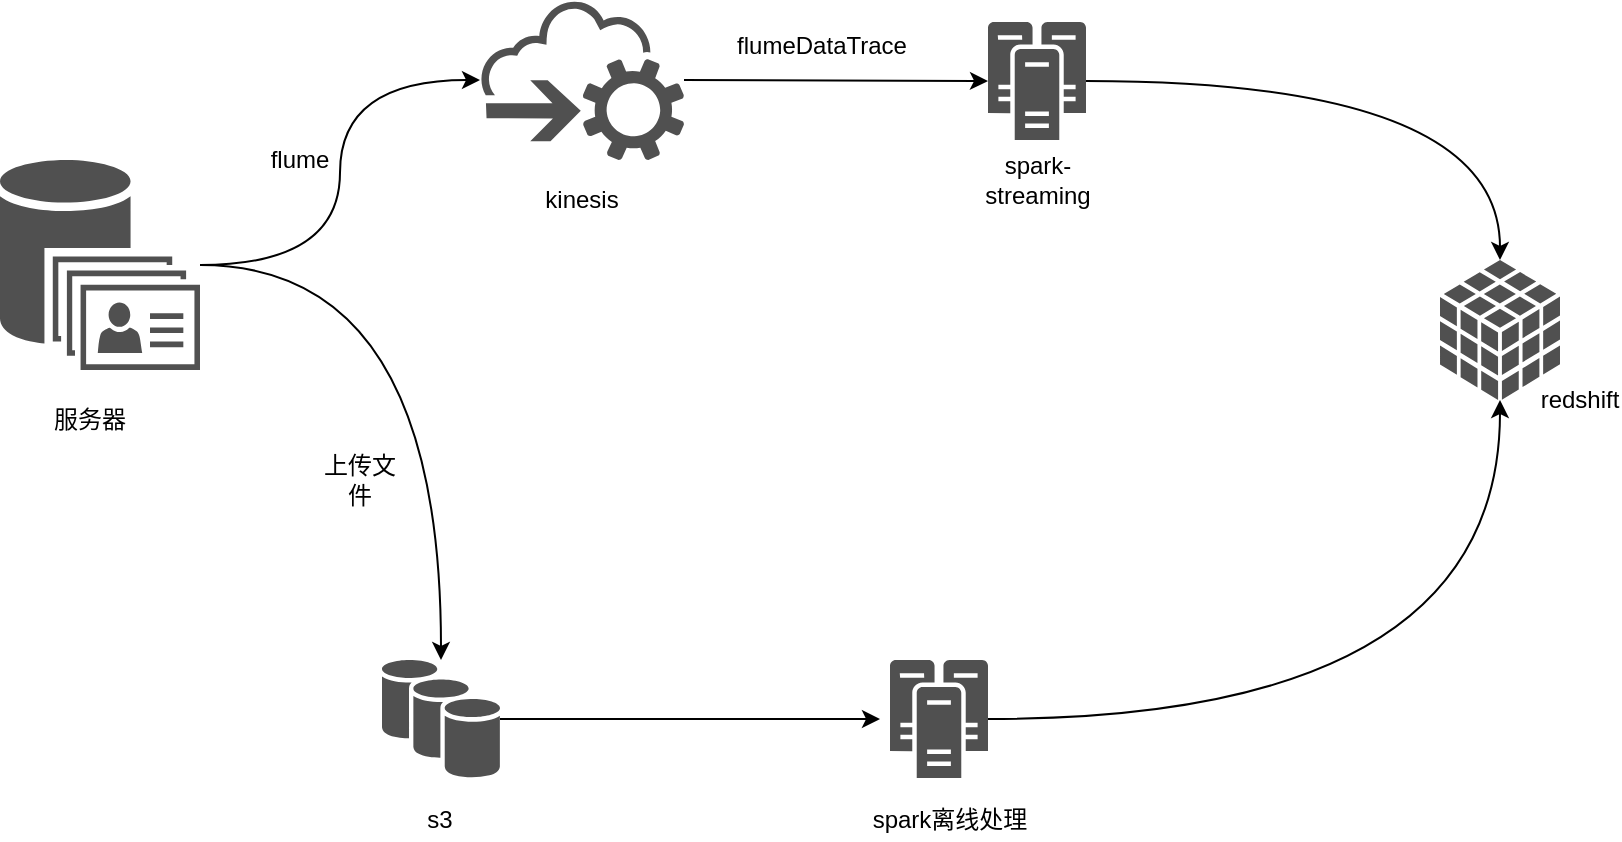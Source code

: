 <mxfile version="12.1.3" type="github" pages="1">
  <diagram id="UIeZc8ts0OPALZaq2UPI" name="第 1 页">
    <mxGraphModel dx="946" dy="662" grid="1" gridSize="10" guides="1" tooltips="1" connect="1" arrows="1" fold="1" page="1" pageScale="1" pageWidth="1169" pageHeight="827" math="0" shadow="0">
      <root>
        <mxCell id="0"/>
        <mxCell id="1" parent="0"/>
        <mxCell id="5T4DhoadRuC-xVAgfW42-6" style="edgeStyle=orthogonalEdgeStyle;rounded=0;orthogonalLoop=1;jettySize=auto;html=1;curved=1;" edge="1" parent="1" source="5T4DhoadRuC-xVAgfW42-1" target="5T4DhoadRuC-xVAgfW42-2">
          <mxGeometry relative="1" as="geometry"/>
        </mxCell>
        <mxCell id="5T4DhoadRuC-xVAgfW42-11" style="edgeStyle=orthogonalEdgeStyle;rounded=0;orthogonalLoop=1;jettySize=auto;html=1;curved=1;" edge="1" parent="1" source="5T4DhoadRuC-xVAgfW42-1" target="5T4DhoadRuC-xVAgfW42-9">
          <mxGeometry relative="1" as="geometry"/>
        </mxCell>
        <mxCell id="5T4DhoadRuC-xVAgfW42-1" value="" style="shadow=0;dashed=0;html=1;strokeColor=none;fillColor=#505050;labelPosition=center;verticalLabelPosition=bottom;verticalAlign=top;outlineConnect=0;align=center;shape=mxgraph.office.databases.unified_contact_store;" vertex="1" parent="1">
          <mxGeometry x="90" y="180" width="100" height="105" as="geometry"/>
        </mxCell>
        <mxCell id="5T4DhoadRuC-xVAgfW42-14" style="edgeStyle=orthogonalEdgeStyle;curved=1;rounded=0;orthogonalLoop=1;jettySize=auto;html=1;" edge="1" parent="1" source="5T4DhoadRuC-xVAgfW42-2" target="5T4DhoadRuC-xVAgfW42-13">
          <mxGeometry relative="1" as="geometry"/>
        </mxCell>
        <mxCell id="5T4DhoadRuC-xVAgfW42-2" value="" style="pointerEvents=1;shadow=0;dashed=0;html=1;strokeColor=none;fillColor=#505050;labelPosition=center;verticalLabelPosition=bottom;outlineConnect=0;verticalAlign=top;align=center;shape=mxgraph.office.clouds.cloud_service_request;" vertex="1" parent="1">
          <mxGeometry x="330" y="100" width="102" height="80" as="geometry"/>
        </mxCell>
        <mxCell id="5T4DhoadRuC-xVAgfW42-3" value="服务器" style="text;html=1;strokeColor=none;fillColor=none;align=center;verticalAlign=middle;whiteSpace=wrap;rounded=0;" vertex="1" parent="1">
          <mxGeometry x="100" y="300" width="70" height="20" as="geometry"/>
        </mxCell>
        <mxCell id="5T4DhoadRuC-xVAgfW42-7" value="flume" style="text;html=1;strokeColor=none;fillColor=none;align=center;verticalAlign=middle;whiteSpace=wrap;rounded=0;" vertex="1" parent="1">
          <mxGeometry x="220" y="170" width="40" height="20" as="geometry"/>
        </mxCell>
        <mxCell id="5T4DhoadRuC-xVAgfW42-8" value="kinesis" style="text;html=1;strokeColor=none;fillColor=none;align=center;verticalAlign=middle;whiteSpace=wrap;rounded=0;" vertex="1" parent="1">
          <mxGeometry x="361" y="190" width="40" height="20" as="geometry"/>
        </mxCell>
        <mxCell id="5T4DhoadRuC-xVAgfW42-27" style="edgeStyle=orthogonalEdgeStyle;curved=1;rounded=0;orthogonalLoop=1;jettySize=auto;html=1;entryX=-0.102;entryY=0.5;entryDx=0;entryDy=0;entryPerimeter=0;" edge="1" parent="1" source="5T4DhoadRuC-xVAgfW42-9" target="5T4DhoadRuC-xVAgfW42-26">
          <mxGeometry relative="1" as="geometry"/>
        </mxCell>
        <mxCell id="5T4DhoadRuC-xVAgfW42-9" value="" style="shadow=0;dashed=0;html=1;strokeColor=none;fillColor=#505050;labelPosition=center;verticalLabelPosition=bottom;verticalAlign=top;outlineConnect=0;align=center;shape=mxgraph.office.databases.database_availability_group;" vertex="1" parent="1">
          <mxGeometry x="281" y="430" width="59" height="59" as="geometry"/>
        </mxCell>
        <mxCell id="5T4DhoadRuC-xVAgfW42-10" value="s3" style="text;html=1;strokeColor=none;fillColor=none;align=center;verticalAlign=middle;whiteSpace=wrap;rounded=0;" vertex="1" parent="1">
          <mxGeometry x="290" y="500" width="40" height="20" as="geometry"/>
        </mxCell>
        <mxCell id="5T4DhoadRuC-xVAgfW42-12" value="上传文件" style="text;html=1;strokeColor=none;fillColor=none;align=center;verticalAlign=middle;whiteSpace=wrap;rounded=0;" vertex="1" parent="1">
          <mxGeometry x="250" y="330" width="40" height="20" as="geometry"/>
        </mxCell>
        <mxCell id="5T4DhoadRuC-xVAgfW42-18" style="edgeStyle=orthogonalEdgeStyle;curved=1;rounded=0;orthogonalLoop=1;jettySize=auto;html=1;" edge="1" parent="1" source="5T4DhoadRuC-xVAgfW42-13" target="5T4DhoadRuC-xVAgfW42-16">
          <mxGeometry relative="1" as="geometry"/>
        </mxCell>
        <mxCell id="5T4DhoadRuC-xVAgfW42-13" value="" style="pointerEvents=1;shadow=0;dashed=0;html=1;strokeColor=none;fillColor=#505050;labelPosition=center;verticalLabelPosition=bottom;verticalAlign=top;outlineConnect=0;align=center;shape=mxgraph.office.servers.cluster_server;" vertex="1" parent="1">
          <mxGeometry x="584" y="111" width="49" height="59" as="geometry"/>
        </mxCell>
        <mxCell id="5T4DhoadRuC-xVAgfW42-15" value="spark-streaming" style="text;html=1;strokeColor=none;fillColor=none;align=center;verticalAlign=middle;whiteSpace=wrap;rounded=0;" vertex="1" parent="1">
          <mxGeometry x="589" y="180" width="40" height="20" as="geometry"/>
        </mxCell>
        <mxCell id="5T4DhoadRuC-xVAgfW42-16" value="" style="shadow=0;dashed=0;html=1;strokeColor=none;fillColor=#505050;labelPosition=center;verticalLabelPosition=bottom;verticalAlign=top;outlineConnect=0;align=center;shape=mxgraph.office.databases.database_cube;" vertex="1" parent="1">
          <mxGeometry x="810" y="230" width="60" height="70" as="geometry"/>
        </mxCell>
        <mxCell id="5T4DhoadRuC-xVAgfW42-17" value="redshift" style="text;html=1;strokeColor=none;fillColor=none;align=center;verticalAlign=middle;whiteSpace=wrap;rounded=0;" vertex="1" parent="1">
          <mxGeometry x="860" y="290" width="40" height="20" as="geometry"/>
        </mxCell>
        <mxCell id="5T4DhoadRuC-xVAgfW42-19" value="flumeDataTrace" style="text;html=1;strokeColor=none;fillColor=none;align=center;verticalAlign=middle;whiteSpace=wrap;rounded=0;" vertex="1" parent="1">
          <mxGeometry x="481" y="113" width="40" height="20" as="geometry"/>
        </mxCell>
        <mxCell id="5T4DhoadRuC-xVAgfW42-29" style="edgeStyle=orthogonalEdgeStyle;curved=1;rounded=0;orthogonalLoop=1;jettySize=auto;html=1;" edge="1" parent="1" source="5T4DhoadRuC-xVAgfW42-26" target="5T4DhoadRuC-xVAgfW42-16">
          <mxGeometry relative="1" as="geometry"/>
        </mxCell>
        <mxCell id="5T4DhoadRuC-xVAgfW42-26" value="" style="pointerEvents=1;shadow=0;dashed=0;html=1;strokeColor=none;fillColor=#505050;labelPosition=center;verticalLabelPosition=bottom;verticalAlign=top;outlineConnect=0;align=center;shape=mxgraph.office.servers.cluster_server;" vertex="1" parent="1">
          <mxGeometry x="535" y="430" width="49" height="59" as="geometry"/>
        </mxCell>
        <mxCell id="5T4DhoadRuC-xVAgfW42-28" value="spark离线处理" style="text;html=1;strokeColor=none;fillColor=none;align=center;verticalAlign=middle;whiteSpace=wrap;rounded=0;" vertex="1" parent="1">
          <mxGeometry x="520" y="500" width="90" height="20" as="geometry"/>
        </mxCell>
      </root>
    </mxGraphModel>
  </diagram>
</mxfile>
